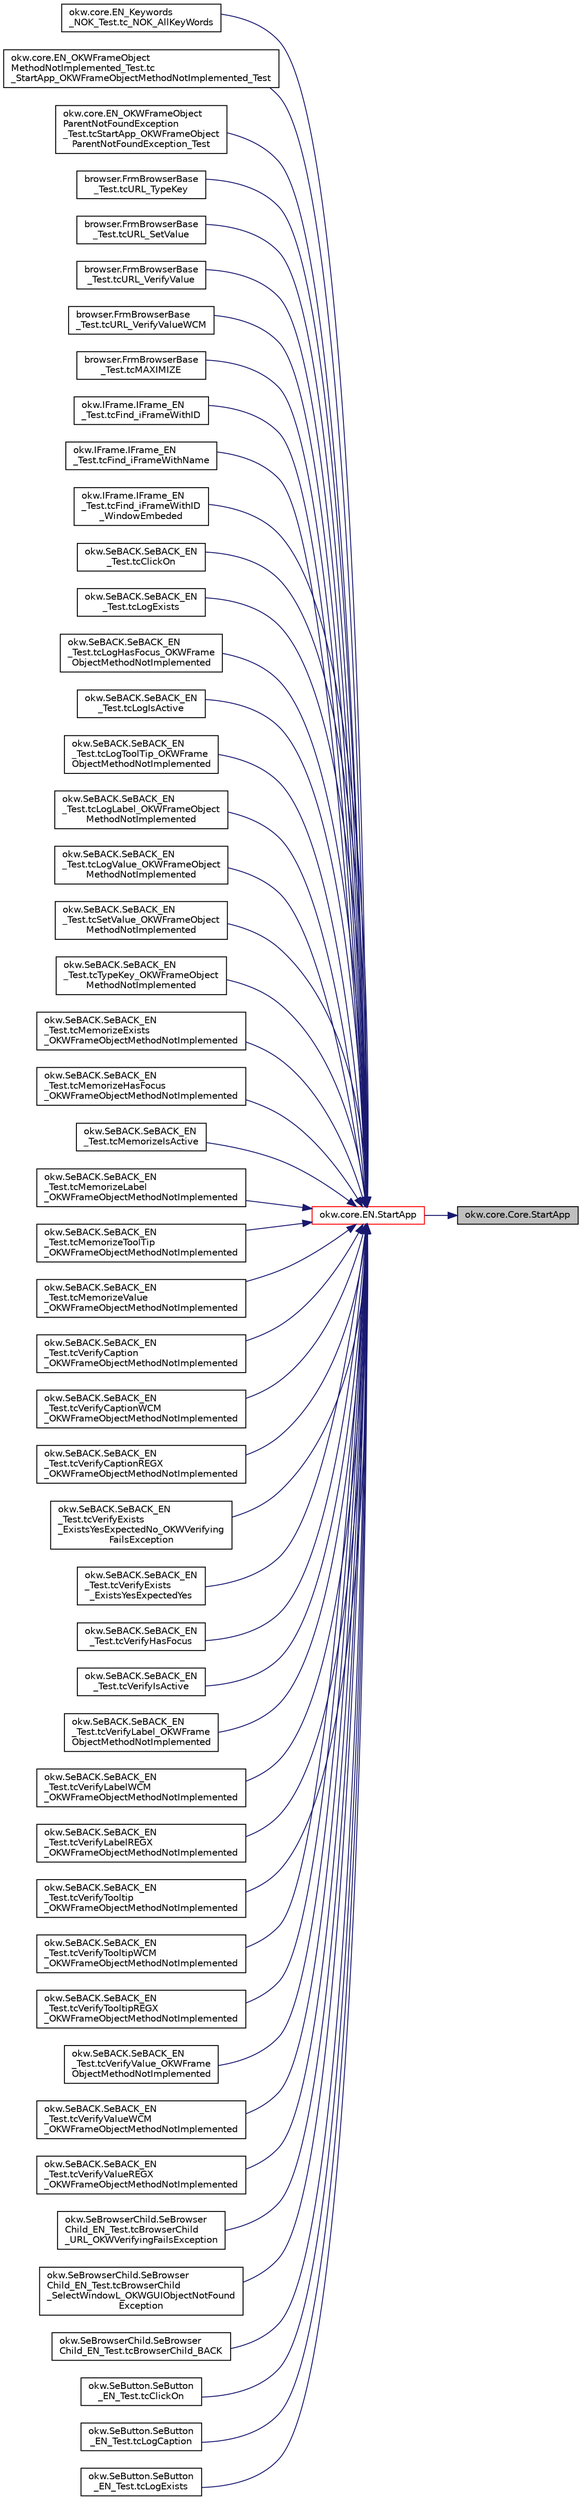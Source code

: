 digraph "okw.core.Core.StartApp"
{
 // INTERACTIVE_SVG=YES
 // LATEX_PDF_SIZE
  edge [fontname="Helvetica",fontsize="10",labelfontname="Helvetica",labelfontsize="10"];
  node [fontname="Helvetica",fontsize="10",shape=record];
  rankdir="RL";
  Node3134 [label="okw.core.Core.StartApp",height=0.2,width=0.4,color="black", fillcolor="grey75", style="filled", fontcolor="black",tooltip="Startet die gegebene Anwendung."];
  Node3134 -> Node3135 [dir="back",color="midnightblue",fontsize="10",style="solid",fontname="Helvetica"];
  Node3135 [label="okw.core.EN.StartApp",height=0.2,width=0.4,color="red", fillcolor="white", style="filled",URL="$classokw_1_1core_1_1_e_n.html#aaa7465ee7f135c724668d8b22dc2219f",tooltip="Startet die gegebene Anwendung."];
  Node3135 -> Node3136 [dir="back",color="midnightblue",fontsize="10",style="solid",fontname="Helvetica"];
  Node3136 [label="okw.core.EN_Keywords\l_NOK_Test.tc_NOK_AllKeyWords",height=0.2,width=0.4,color="black", fillcolor="white", style="filled",URL="$classokw_1_1core_1_1_e_n___keywords___n_o_k___test.html#a81a960a2341dfb0e27da7871291c84dc",tooltip="Prüft methoden aufruf für einen einfachen Click."];
  Node3135 -> Node3137 [dir="back",color="midnightblue",fontsize="10",style="solid",fontname="Helvetica"];
  Node3137 [label="okw.core.EN_OKWFrameObject\lMethodNotImplemented_Test.tc\l_StartApp_OKWFrameObjectMethodNotImplemented_Test",height=0.2,width=0.4,color="black", fillcolor="white", style="filled",URL="$classokw_1_1core_1_1_e_n___o_k_w_frame_object_method_not_implemented___test.html#a7fa13ee8e6de7ce2f18bafcaf2e9ee8d",tooltip="Prüft ob die Ausnahme OKWFrameObjectMethodNotImplemented von StartApp( AppName ) ausgelöst wird,..."];
  Node3135 -> Node3138 [dir="back",color="midnightblue",fontsize="10",style="solid",fontname="Helvetica"];
  Node3138 [label="okw.core.EN_OKWFrameObject\lParentNotFoundException\l_Test.tcStartApp_OKWFrameObject\lParentNotFoundException_Test",height=0.2,width=0.4,color="black", fillcolor="white", style="filled",URL="$classokw_1_1core_1_1_e_n___o_k_w_frame_object_parent_not_found_exception___test.html#a22ef5cc5a2c5fc6833f199ea3a099801",tooltip="Prüft ob die Ausnahme OKWFrameObjectParentNotFoundException ausgelöst wird, wenn das FensterObjekt zu..."];
  Node3135 -> Node3139 [dir="back",color="midnightblue",fontsize="10",style="solid",fontname="Helvetica"];
  Node3139 [label="browser.FrmBrowserBase\l_Test.tcURL_TypeKey",height=0.2,width=0.4,color="black", fillcolor="white", style="filled",URL="$classbrowser_1_1_frm_browser_base___test.html#a92a9bd4a76e27cda9ad2d68e0707240c",tooltip="Testet das Schlüsselwort TypeKey( FN, Val ) der Klasse SeURL."];
  Node3135 -> Node3140 [dir="back",color="midnightblue",fontsize="10",style="solid",fontname="Helvetica"];
  Node3140 [label="browser.FrmBrowserBase\l_Test.tcURL_SetValue",height=0.2,width=0.4,color="black", fillcolor="white", style="filled",URL="$classbrowser_1_1_frm_browser_base___test.html#aeec8207d2b5d95d4a5df71d83176f06e",tooltip="Testet das Schlüsselwort SetValue( FN ) der Klasse SeURL."];
  Node3135 -> Node3141 [dir="back",color="midnightblue",fontsize="10",style="solid",fontname="Helvetica"];
  Node3141 [label="browser.FrmBrowserBase\l_Test.tcURL_VerifyValue",height=0.2,width=0.4,color="black", fillcolor="white", style="filled",URL="$classbrowser_1_1_frm_browser_base___test.html#ad01c53c3708838d512938da461830fd9",tooltip="Testet das Schlüsselwort VerifyValueWCM( FN ) für das Virtuelle-GUI-Adapter URL Prüfen."];
  Node3135 -> Node3142 [dir="back",color="midnightblue",fontsize="10",style="solid",fontname="Helvetica"];
  Node3142 [label="browser.FrmBrowserBase\l_Test.tcURL_VerifyValueWCM",height=0.2,width=0.4,color="black", fillcolor="white", style="filled",URL="$classbrowser_1_1_frm_browser_base___test.html#a5e58bf20d8282c9d70074171013081fc",tooltip="Testet das Schlüsselwort VerifyValueWCM( FN ) für das Virtuelle-GUI-Adapter URL Prüfen."];
  Node3135 -> Node3143 [dir="back",color="midnightblue",fontsize="10",style="solid",fontname="Helvetica"];
  Node3143 [label="browser.FrmBrowserBase\l_Test.tcMAXIMIZE",height=0.2,width=0.4,color="black", fillcolor="white", style="filled",URL="$classbrowser_1_1_frm_browser_base___test.html#a89cb7ef0c50ef2010d3e5dafa639e54a",tooltip="Testet das Schlüsselwort VerifyValueWCM( FN ) für das Virtuelle-GUI-Adapter URL Prüfen."];
  Node3135 -> Node3144 [dir="back",color="midnightblue",fontsize="10",style="solid",fontname="Helvetica"];
  Node3144 [label="okw.IFrame.IFrame_EN\l_Test.tcFind_iFrameWithID",height=0.2,width=0.4,color="black", fillcolor="white", style="filled",URL="$classokw_1_1_i_frame_1_1_i_frame___e_n___test.html#ab1e815f02e65054073caf3ebc7419b7d",tooltip="Testet die Implementierung des Schlüsselwortes ClickOn( FN ) für Klasse SeBACK ."];
  Node3135 -> Node3145 [dir="back",color="midnightblue",fontsize="10",style="solid",fontname="Helvetica"];
  Node3145 [label="okw.IFrame.IFrame_EN\l_Test.tcFind_iFrameWithName",height=0.2,width=0.4,color="black", fillcolor="white", style="filled",URL="$classokw_1_1_i_frame_1_1_i_frame___e_n___test.html#a7dd33e09d8a90379b6007fffd3b79684",tooltip="Testet die Implementierung des Schlüsselwortes ClickOn( FN ) für Klasse SeBACK ."];
  Node3135 -> Node3146 [dir="back",color="midnightblue",fontsize="10",style="solid",fontname="Helvetica"];
  Node3146 [label="okw.IFrame.IFrame_EN\l_Test.tcFind_iFrameWithID\l_WindowEmbeded",height=0.2,width=0.4,color="black", fillcolor="white", style="filled",URL="$classokw_1_1_i_frame_1_1_i_frame___e_n___test.html#a7aaaee2e40921df4f548e8c908f2935b",tooltip="Testet die Implementierung des Schlüsselwortes ClickOn( FN ) für Klasse SeBACK ."];
  Node3135 -> Node3147 [dir="back",color="midnightblue",fontsize="10",style="solid",fontname="Helvetica"];
  Node3147 [label="okw.SeBACK.SeBACK_EN\l_Test.tcClickOn",height=0.2,width=0.4,color="black", fillcolor="white", style="filled",URL="$classokw_1_1_se_b_a_c_k_1_1_se_b_a_c_k___e_n___test.html#a0e32291310df90adbd08934a4dafd595",tooltip="Testet die Implementierung des Schlüsselwortes ClickOn( FN ) für Klasse SeBACK ."];
  Node3135 -> Node3148 [dir="back",color="midnightblue",fontsize="10",style="solid",fontname="Helvetica"];
  Node3148 [label="okw.SeBACK.SeBACK_EN\l_Test.tcLogExists",height=0.2,width=0.4,color="black", fillcolor="white", style="filled",URL="$classokw_1_1_se_b_a_c_k_1_1_se_b_a_c_k___e_n___test.html#a6a172b2a85fe0db31d46183048be94cc",tooltip="Testet das Schlüsselwort LogExists( FN ) eines SeBACK Prüfen."];
  Node3135 -> Node3149 [dir="back",color="midnightblue",fontsize="10",style="solid",fontname="Helvetica"];
  Node3149 [label="okw.SeBACK.SeBACK_EN\l_Test.tcLogHasFocus_OKWFrame\lObjectMethodNotImplemented",height=0.2,width=0.4,color="black", fillcolor="white", style="filled",URL="$classokw_1_1_se_b_a_c_k_1_1_se_b_a_c_k___e_n___test.html#aa5f68b22014a6f83a97bd865ee219771",tooltip="Testet das Schlüsselwort LogHasFocus( FN ) eines SeBACK Prüfen."];
  Node3135 -> Node3150 [dir="back",color="midnightblue",fontsize="10",style="solid",fontname="Helvetica"];
  Node3150 [label="okw.SeBACK.SeBACK_EN\l_Test.tcLogIsActive",height=0.2,width=0.4,color="black", fillcolor="white", style="filled",URL="$classokw_1_1_se_b_a_c_k_1_1_se_b_a_c_k___e_n___test.html#a87dcc43e21c2143369d3bb69360aaf70",tooltip="Teste das Schlüsselwort LogIsActive( FN ) eines SeBACK prüfen."];
  Node3135 -> Node3151 [dir="back",color="midnightblue",fontsize="10",style="solid",fontname="Helvetica"];
  Node3151 [label="okw.SeBACK.SeBACK_EN\l_Test.tcLogToolTip_OKWFrame\lObjectMethodNotImplemented",height=0.2,width=0.4,color="black", fillcolor="white", style="filled",URL="$classokw_1_1_se_b_a_c_k_1_1_se_b_a_c_k___e_n___test.html#a0ee7f98e5978dd71636eceeaf46e6773",tooltip="Testet das Schlüsselwort LogTooltip( FN, Val ) eines SeBACK Prüfen."];
  Node3135 -> Node3152 [dir="back",color="midnightblue",fontsize="10",style="solid",fontname="Helvetica"];
  Node3152 [label="okw.SeBACK.SeBACK_EN\l_Test.tcLogLabel_OKWFrameObject\lMethodNotImplemented",height=0.2,width=0.4,color="black", fillcolor="white", style="filled",URL="$classokw_1_1_se_b_a_c_k_1_1_se_b_a_c_k___e_n___test.html#a9122f4322cd6edce8b00bb21ae93025f",tooltip="Teste das Schlüsselwort LogLabel( FN ) eines SeBACK Prüfen."];
  Node3135 -> Node3153 [dir="back",color="midnightblue",fontsize="10",style="solid",fontname="Helvetica"];
  Node3153 [label="okw.SeBACK.SeBACK_EN\l_Test.tcLogValue_OKWFrameObject\lMethodNotImplemented",height=0.2,width=0.4,color="black", fillcolor="white", style="filled",URL="$classokw_1_1_se_b_a_c_k_1_1_se_b_a_c_k___e_n___test.html#a3bcbd88ed2b72f78d53746a78c1f4716",tooltip="Testet das Schlüsselwort LogTooltip( FN, Val ) eines SeBACK Prüfen."];
  Node3135 -> Node3154 [dir="back",color="midnightblue",fontsize="10",style="solid",fontname="Helvetica"];
  Node3154 [label="okw.SeBACK.SeBACK_EN\l_Test.tcSetValue_OKWFrameObject\lMethodNotImplemented",height=0.2,width=0.4,color="black", fillcolor="white", style="filled",URL="$classokw_1_1_se_b_a_c_k_1_1_se_b_a_c_k___e_n___test.html#aea307c9614de98e6133707393cba920e",tooltip="Testet das Schlüsselwort SetValue( FN ) eines SeBACK Prüfen."];
  Node3135 -> Node3155 [dir="back",color="midnightblue",fontsize="10",style="solid",fontname="Helvetica"];
  Node3155 [label="okw.SeBACK.SeBACK_EN\l_Test.tcTypeKey_OKWFrameObject\lMethodNotImplemented",height=0.2,width=0.4,color="black", fillcolor="white", style="filled",URL="$classokw_1_1_se_b_a_c_k_1_1_se_b_a_c_k___e_n___test.html#a94e0191dad559dcee9ae5e8ba019c7ea",tooltip="Testet das Schlüsselwort TypeKey( FN, Val ) eines SeBACK Prüfen."];
  Node3135 -> Node3156 [dir="back",color="midnightblue",fontsize="10",style="solid",fontname="Helvetica"];
  Node3156 [label="okw.SeBACK.SeBACK_EN\l_Test.tcMemorizeExists\l_OKWFrameObjectMethodNotImplemented",height=0.2,width=0.4,color="black", fillcolor="white", style="filled",URL="$classokw_1_1_se_b_a_c_k_1_1_se_b_a_c_k___e_n___test.html#a216f20ac0d64b78675a285836ee8449a",tooltip="Testet das Schlüsselwort MemorizeExists( FN, Val ) eines SeBACK Prüfen."];
  Node3135 -> Node3157 [dir="back",color="midnightblue",fontsize="10",style="solid",fontname="Helvetica"];
  Node3157 [label="okw.SeBACK.SeBACK_EN\l_Test.tcMemorizeHasFocus\l_OKWFrameObjectMethodNotImplemented",height=0.2,width=0.4,color="black", fillcolor="white", style="filled",URL="$classokw_1_1_se_b_a_c_k_1_1_se_b_a_c_k___e_n___test.html#a6c552e5a5979756d446b596d1fff577e",tooltip="Teste das Schlüsselwort MemorizeHasFocus( FN, MemKey ) eines SeBACK Prüfen."];
  Node3135 -> Node3158 [dir="back",color="midnightblue",fontsize="10",style="solid",fontname="Helvetica"];
  Node3158 [label="okw.SeBACK.SeBACK_EN\l_Test.tcMemorizeIsActive",height=0.2,width=0.4,color="black", fillcolor="white", style="filled",URL="$classokw_1_1_se_b_a_c_k_1_1_se_b_a_c_k___e_n___test.html#a6fec92f9be648729f1b3b40e7366fb5e",tooltip="Teste das Schlüsselwort MemorizeIsActive( FN, MemKey ) eines SeBACK Prüfen."];
  Node3135 -> Node3159 [dir="back",color="midnightblue",fontsize="10",style="solid",fontname="Helvetica"];
  Node3159 [label="okw.SeBACK.SeBACK_EN\l_Test.tcMemorizeLabel\l_OKWFrameObjectMethodNotImplemented",height=0.2,width=0.4,color="black", fillcolor="white", style="filled",URL="$classokw_1_1_se_b_a_c_k_1_1_se_b_a_c_k___e_n___test.html#ab0bddf0bdf4a7017f461bfd9baa76624",tooltip="Teste das Schlüsselwort MemorizeLabel( FN, MemKey ) eines SeBACK Prüfen."];
  Node3135 -> Node3160 [dir="back",color="midnightblue",fontsize="10",style="solid",fontname="Helvetica"];
  Node3160 [label="okw.SeBACK.SeBACK_EN\l_Test.tcMemorizeToolTip\l_OKWFrameObjectMethodNotImplemented",height=0.2,width=0.4,color="black", fillcolor="white", style="filled",URL="$classokw_1_1_se_b_a_c_k_1_1_se_b_a_c_k___e_n___test.html#ad2229251534ee34b11fbdb2f61475060",tooltip="Teste das Schlüsselwort MemorizeTooltip( FN, MemKey ) eines SeBACK Prüfen."];
  Node3135 -> Node3161 [dir="back",color="midnightblue",fontsize="10",style="solid",fontname="Helvetica"];
  Node3161 [label="okw.SeBACK.SeBACK_EN\l_Test.tcMemorizeValue\l_OKWFrameObjectMethodNotImplemented",height=0.2,width=0.4,color="black", fillcolor="white", style="filled",URL="$classokw_1_1_se_b_a_c_k_1_1_se_b_a_c_k___e_n___test.html#af96aa712ac55fe6b7f8bc991a0a1f1e5",tooltip="Teste das Schlüsselwort MemorizeValue( FN, MemKey ) eines SeBACK."];
  Node3135 -> Node3162 [dir="back",color="midnightblue",fontsize="10",style="solid",fontname="Helvetica"];
  Node3162 [label="okw.SeBACK.SeBACK_EN\l_Test.tcVerifyCaption\l_OKWFrameObjectMethodNotImplemented",height=0.2,width=0.4,color="black", fillcolor="white", style="filled",URL="$classokw_1_1_se_b_a_c_k_1_1_se_b_a_c_k___e_n___test.html#a0f91fb5ae26fbfd3dc2cdec758e0bacc",tooltip="Test des Schlüsselwortes \"VerifyCaption( FN, ExpVal ) für SeBACK."];
  Node3135 -> Node3163 [dir="back",color="midnightblue",fontsize="10",style="solid",fontname="Helvetica"];
  Node3163 [label="okw.SeBACK.SeBACK_EN\l_Test.tcVerifyCaptionWCM\l_OKWFrameObjectMethodNotImplemented",height=0.2,width=0.4,color="black", fillcolor="white", style="filled",URL="$classokw_1_1_se_b_a_c_k_1_1_se_b_a_c_k___e_n___test.html#a2a020cb3ea69545c08077b166126ce5b",tooltip="Test des Schlüsselwortes \"VerifyCaptionWCM( FN, ExpVal ) für SeBACK."];
  Node3135 -> Node3164 [dir="back",color="midnightblue",fontsize="10",style="solid",fontname="Helvetica"];
  Node3164 [label="okw.SeBACK.SeBACK_EN\l_Test.tcVerifyCaptionREGX\l_OKWFrameObjectMethodNotImplemented",height=0.2,width=0.4,color="black", fillcolor="white", style="filled",URL="$classokw_1_1_se_b_a_c_k_1_1_se_b_a_c_k___e_n___test.html#ad2baa7edc9c4ed9f05acf68f2c1aeab3",tooltip="Test des Schlüsselwortes \"VerifyCaptionREGX( FN, ExpVal ) für SeBACK."];
  Node3135 -> Node3165 [dir="back",color="midnightblue",fontsize="10",style="solid",fontname="Helvetica"];
  Node3165 [label="okw.SeBACK.SeBACK_EN\l_Test.tcVerifyExists\l_ExistsYesExpectedNo_OKWVerifying\lFailsException",height=0.2,width=0.4,color="black", fillcolor="white", style="filled",URL="$classokw_1_1_se_b_a_c_k_1_1_se_b_a_c_k___e_n___test.html#a536ff38be47c762431a921468ce8f740",tooltip="Test des Schlüsselwortes \"VerifyExists( FN, ExpVal ) für SeBACK."];
  Node3135 -> Node3166 [dir="back",color="midnightblue",fontsize="10",style="solid",fontname="Helvetica"];
  Node3166 [label="okw.SeBACK.SeBACK_EN\l_Test.tcVerifyExists\l_ExistsYesExpectedYes",height=0.2,width=0.4,color="black", fillcolor="white", style="filled",URL="$classokw_1_1_se_b_a_c_k_1_1_se_b_a_c_k___e_n___test.html#a054bc346b01a039723a8ed82d280c0db",tooltip="Prüft ob das BACK existiert."];
  Node3135 -> Node3167 [dir="back",color="midnightblue",fontsize="10",style="solid",fontname="Helvetica"];
  Node3167 [label="okw.SeBACK.SeBACK_EN\l_Test.tcVerifyHasFocus",height=0.2,width=0.4,color="black", fillcolor="white", style="filled",URL="$classokw_1_1_se_b_a_c_k_1_1_se_b_a_c_k___e_n___test.html#a52737f5e3f7608f068acfa38d37f869c",tooltip="Test des Schlüsselwortes \"VerifyHasFocus( FN, ExpVal ) für SeBACK."];
  Node3135 -> Node3168 [dir="back",color="midnightblue",fontsize="10",style="solid",fontname="Helvetica"];
  Node3168 [label="okw.SeBACK.SeBACK_EN\l_Test.tcVerifyIsActive",height=0.2,width=0.4,color="black", fillcolor="white", style="filled",URL="$classokw_1_1_se_b_a_c_k_1_1_se_b_a_c_k___e_n___test.html#a1df415b98469ce6e7d5eca09f37b31f2",tooltip="Prüft, ob die Methode VerifyIsActive für BACK implementiert ist."];
  Node3135 -> Node3169 [dir="back",color="midnightblue",fontsize="10",style="solid",fontname="Helvetica"];
  Node3169 [label="okw.SeBACK.SeBACK_EN\l_Test.tcVerifyLabel_OKWFrame\lObjectMethodNotImplemented",height=0.2,width=0.4,color="black", fillcolor="white", style="filled",URL="$classokw_1_1_se_b_a_c_k_1_1_se_b_a_c_k___e_n___test.html#a0489148f137597023eeb8e2494ec4a62",tooltip="Test des Schlüsselwortes \"VerifyLabel( FN, ExpVal ) für SeBACK."];
  Node3135 -> Node3170 [dir="back",color="midnightblue",fontsize="10",style="solid",fontname="Helvetica"];
  Node3170 [label="okw.SeBACK.SeBACK_EN\l_Test.tcVerifyLabelWCM\l_OKWFrameObjectMethodNotImplemented",height=0.2,width=0.4,color="black", fillcolor="white", style="filled",URL="$classokw_1_1_se_b_a_c_k_1_1_se_b_a_c_k___e_n___test.html#a29f741cf52b591e86a930e4e122787b8",tooltip="Test des Schlüsselwortes \"VerifyLabelWCM( FN, ExpVal ) für SeBACK."];
  Node3135 -> Node3171 [dir="back",color="midnightblue",fontsize="10",style="solid",fontname="Helvetica"];
  Node3171 [label="okw.SeBACK.SeBACK_EN\l_Test.tcVerifyLabelREGX\l_OKWFrameObjectMethodNotImplemented",height=0.2,width=0.4,color="black", fillcolor="white", style="filled",URL="$classokw_1_1_se_b_a_c_k_1_1_se_b_a_c_k___e_n___test.html#ab091684ec06b08148f1e7f23fa1fb3b0",tooltip="Test des Schlüsselwortes \"VerifyLabelREGX( FN, ExpVal ) für SeBACK."];
  Node3135 -> Node3172 [dir="back",color="midnightblue",fontsize="10",style="solid",fontname="Helvetica"];
  Node3172 [label="okw.SeBACK.SeBACK_EN\l_Test.tcVerifyTooltip\l_OKWFrameObjectMethodNotImplemented",height=0.2,width=0.4,color="black", fillcolor="white", style="filled",URL="$classokw_1_1_se_b_a_c_k_1_1_se_b_a_c_k___e_n___test.html#aecb47fe026acbfeffe3a9652edff6d28",tooltip="Test des Schlüsselwortes \"VerifyTooltip( FN, ExpVal ) für SeBACK."];
  Node3135 -> Node3173 [dir="back",color="midnightblue",fontsize="10",style="solid",fontname="Helvetica"];
  Node3173 [label="okw.SeBACK.SeBACK_EN\l_Test.tcVerifyTooltipWCM\l_OKWFrameObjectMethodNotImplemented",height=0.2,width=0.4,color="black", fillcolor="white", style="filled",URL="$classokw_1_1_se_b_a_c_k_1_1_se_b_a_c_k___e_n___test.html#a22f6fa71468538e82287fa3a97d82aff",tooltip="Test des Schlüsselwortes \"VerifyTooltipWCM( FN, ExpVal ) für SeBACK."];
  Node3135 -> Node3174 [dir="back",color="midnightblue",fontsize="10",style="solid",fontname="Helvetica"];
  Node3174 [label="okw.SeBACK.SeBACK_EN\l_Test.tcVerifyTooltipREGX\l_OKWFrameObjectMethodNotImplemented",height=0.2,width=0.4,color="black", fillcolor="white", style="filled",URL="$classokw_1_1_se_b_a_c_k_1_1_se_b_a_c_k___e_n___test.html#aa506d0f636702c7813812ae0d60744b2",tooltip="Test des Schlüsselwortes \"VerifyTooltipREGX( FN, ExpVal ) für SeBACK."];
  Node3135 -> Node3175 [dir="back",color="midnightblue",fontsize="10",style="solid",fontname="Helvetica"];
  Node3175 [label="okw.SeBACK.SeBACK_EN\l_Test.tcVerifyValue_OKWFrame\lObjectMethodNotImplemented",height=0.2,width=0.4,color="black", fillcolor="white", style="filled",URL="$classokw_1_1_se_b_a_c_k_1_1_se_b_a_c_k___e_n___test.html#a7c2b741f321e8847447531e5c62d2816",tooltip="Test des Schlüsselwortes \"VerifyValue( FN, ExpVal ) für SeBACK."];
  Node3135 -> Node3176 [dir="back",color="midnightblue",fontsize="10",style="solid",fontname="Helvetica"];
  Node3176 [label="okw.SeBACK.SeBACK_EN\l_Test.tcVerifyValueWCM\l_OKWFrameObjectMethodNotImplemented",height=0.2,width=0.4,color="black", fillcolor="white", style="filled",URL="$classokw_1_1_se_b_a_c_k_1_1_se_b_a_c_k___e_n___test.html#a2a157b68191b8519ea32fe39a1a04b4b",tooltip="Test des Schlüsselwortes \"VerifyValueWCM( FN, ExpValu ) für SeBACK."];
  Node3135 -> Node3177 [dir="back",color="midnightblue",fontsize="10",style="solid",fontname="Helvetica"];
  Node3177 [label="okw.SeBACK.SeBACK_EN\l_Test.tcVerifyValueREGX\l_OKWFrameObjectMethodNotImplemented",height=0.2,width=0.4,color="black", fillcolor="white", style="filled",URL="$classokw_1_1_se_b_a_c_k_1_1_se_b_a_c_k___e_n___test.html#a48ba4519b5e2ba6ccded234c1168e954",tooltip="Test des Schlüsselwortes \"VerifyValueREGX( FN, ExpValu ) für SeBACK."];
  Node3135 -> Node3178 [dir="back",color="midnightblue",fontsize="10",style="solid",fontname="Helvetica"];
  Node3178 [label="okw.SeBrowserChild.SeBrowser\lChild_EN_Test.tcBrowserChild\l_URL_OKWVerifyingFailsException",height=0.2,width=0.4,color="black", fillcolor="white", style="filled",URL="$classokw_1_1_se_browser_child_1_1_se_browser_child___e_n___test.html#aa0eee83c4ee8ba1825aa6830a956817c",tooltip="Prüfen ob URL-Implemnetierung im BrowserChild vorhanden."];
  Node3135 -> Node3179 [dir="back",color="midnightblue",fontsize="10",style="solid",fontname="Helvetica"];
  Node3179 [label="okw.SeBrowserChild.SeBrowser\lChild_EN_Test.tcBrowserChild\l_SelectWindowL_OKWGUIObjectNotFound\lException",height=0.2,width=0.4,color="black", fillcolor="white", style="filled",URL="$classokw_1_1_se_browser_child_1_1_se_browser_child___e_n___test.html#abf345e5ff110914ddfd309b722f84584",tooltip="Prüft ob bei nicht vorhandenem Browserchild die Exception \"\" ausgelöst wird."];
  Node3135 -> Node3180 [dir="back",color="midnightblue",fontsize="10",style="solid",fontname="Helvetica"];
  Node3180 [label="okw.SeBrowserChild.SeBrowser\lChild_EN_Test.tcBrowserChild_BACK",height=0.2,width=0.4,color="black", fillcolor="white", style="filled",URL="$classokw_1_1_se_browser_child_1_1_se_browser_child___e_n___test.html#a4703e5b03d257da4cbf1be9964e2d96b",tooltip="Prüft ob bei nicht vorhandenem Browserchild die Exception \"\" ausgelöst wird."];
  Node3135 -> Node3181 [dir="back",color="midnightblue",fontsize="10",style="solid",fontname="Helvetica"];
  Node3181 [label="okw.SeButton.SeButton\l_EN_Test.tcClickOn",height=0.2,width=0.4,color="black", fillcolor="white", style="filled",URL="$classokw_1_1_se_button_1_1_se_button___e_n___test.html#a98abeffc57ddad13d3ec78817622ec1b",tooltip="Test des Schlüsselwortes ClickOn für den GUI-Adapter SeButton."];
  Node3135 -> Node3182 [dir="back",color="midnightblue",fontsize="10",style="solid",fontname="Helvetica"];
  Node3182 [label="okw.SeButton.SeButton\l_EN_Test.tcLogCaption",height=0.2,width=0.4,color="black", fillcolor="white", style="filled",URL="$classokw_1_1_se_button_1_1_se_button___e_n___test.html#ac2f5bde4fba161613d49adfd3d04ec86",tooltip="Test des Schlüsselwortes LogCaption für den GUI-Adapter SeButton."];
  Node3135 -> Node3183 [dir="back",color="midnightblue",fontsize="10",style="solid",fontname="Helvetica"];
  Node3183 [label="okw.SeButton.SeButton\l_EN_Test.tcLogExists",height=0.2,width=0.4,color="black", fillcolor="white", style="filled",URL="$classokw_1_1_se_button_1_1_se_button___e_n___test.html#afd31aef38520eb2f1352c5852197f100",tooltip="Test des Schlüsselwortes LogExists für den GUI-Adapter SeButton."];
}
